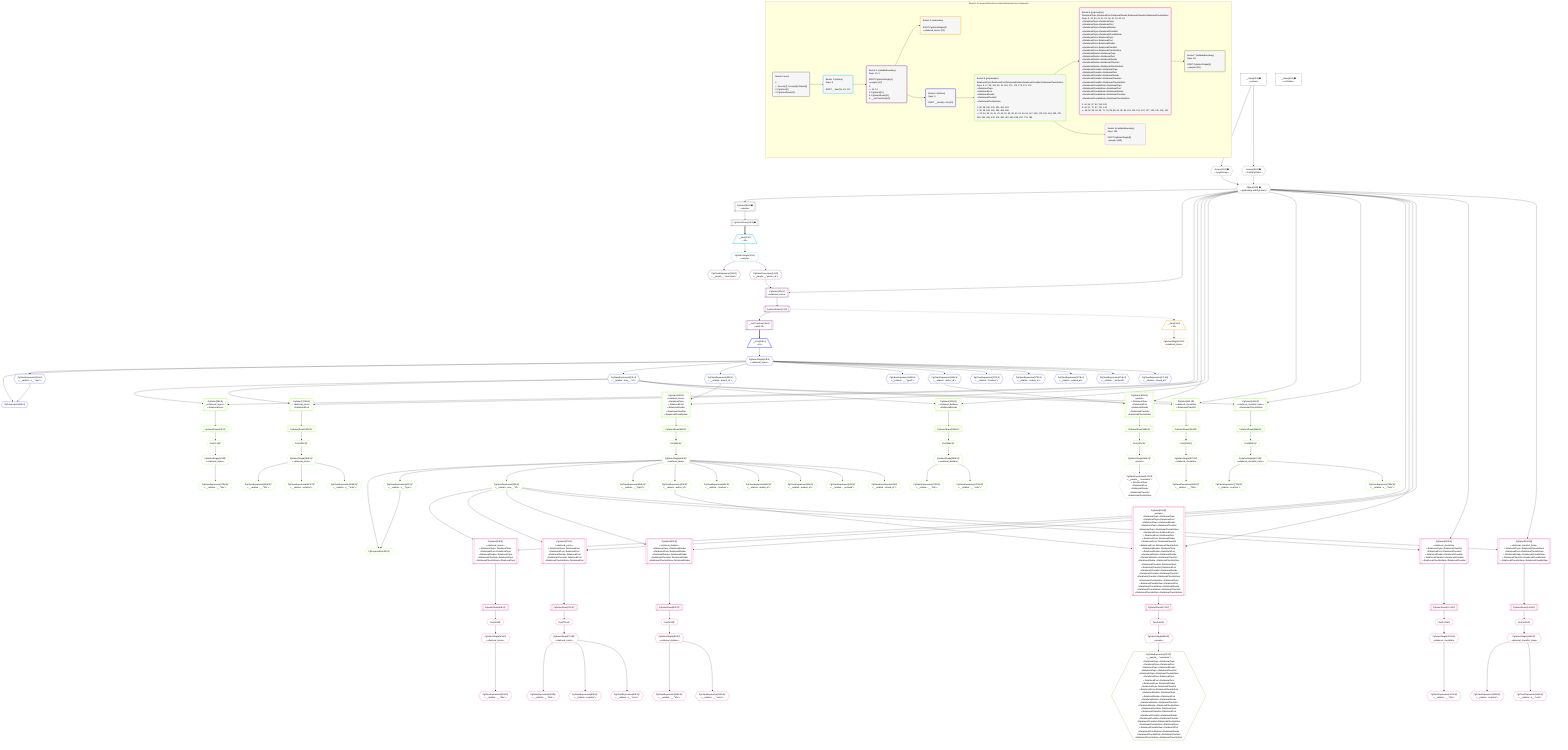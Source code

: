 %%{init: {'themeVariables': { 'fontSize': '12px'}}}%%
graph TD
    classDef path fill:#eee,stroke:#000,color:#000
    classDef plan fill:#fff,stroke-width:1px,color:#000
    classDef itemplan fill:#fff,stroke-width:2px,color:#000
    classDef unbatchedplan fill:#dff,stroke-width:1px,color:#000
    classDef sideeffectplan fill:#fcc,stroke-width:2px,color:#000
    classDef bucket fill:#f6f6f6,color:#000,stroke-width:2px,text-align:left


    %% plan dependencies
    Object9{{"Object[9∈0] ➊<br />ᐸ{pgSettings,withPgClient}ᐳ"}}:::plan
    Access7{{"Access[7∈0] ➊<br />ᐸ2.pgSettingsᐳ"}}:::plan
    Access8{{"Access[8∈0] ➊<br />ᐸ2.withPgClientᐳ"}}:::plan
    Access7 & Access8 --> Object9
    PgSelect6[["PgSelect[6∈0] ➊<br />ᐸpeopleᐳ"]]:::plan
    Object9 --> PgSelect6
    __Value2["__Value[2∈0] ➊<br />ᐸcontextᐳ"]:::plan
    __Value2 --> Access7
    __Value2 --> Access8
    PgSelectRows10[["PgSelectRows[10∈0] ➊"]]:::plan
    PgSelect6 --> PgSelectRows10
    __Value4["__Value[4∈0] ➊<br />ᐸrootValueᐳ"]:::plan
    __Item11[/"__Item[11∈1]<br />ᐸ10ᐳ"\]:::itemplan
    PgSelectRows10 ==> __Item11
    PgSelectSingle12{{"PgSelectSingle[12∈1]<br />ᐸpeopleᐳ"}}:::plan
    __Item11 --> PgSelectSingle12
    PgSelect15[["PgSelect[15∈2]<br />ᐸrelational_itemsᐳ"]]:::plan
    PgClassExpression14{{"PgClassExpression[14∈2]<br />ᐸ__people__.”person_id”ᐳ"}}:::plan
    Object9 & PgClassExpression14 --> PgSelect15
    PgClassExpression13{{"PgClassExpression[13∈2]<br />ᐸ__people__.”username”ᐳ"}}:::plan
    PgSelectSingle12 --> PgClassExpression13
    PgSelectSingle12 --> PgClassExpression14
    __ListTransform19[["__ListTransform[19∈2]<br />ᐸeach:15ᐳ"]]:::plan
    PgSelectRows20[["PgSelectRows[20∈2]"]]:::plan
    PgSelectRows20 --> __ListTransform19
    PgSelect15 --> PgSelectRows20
    __Item21[/"__Item[21∈3]<br />ᐸ20ᐳ"\]:::itemplan
    PgSelectRows20 -.-> __Item21
    PgSelectSingle22{{"PgSelectSingle[22∈3]<br />ᐸrelational_itemsᐳ"}}:::plan
    __Item21 --> PgSelectSingle22
    PgPolymorphic26{{"PgPolymorphic[26∈4]"}}:::plan
    PgSelectSingle24{{"PgSelectSingle[24∈4]<br />ᐸrelational_itemsᐳ"}}:::plan
    PgClassExpression25{{"PgClassExpression[25∈4]<br />ᐸ__relation...s__.”type”ᐳ"}}:::plan
    PgSelectSingle24 & PgClassExpression25 --> PgPolymorphic26
    __Item23[/"__Item[23∈4]<br />ᐸ19ᐳ"\]:::itemplan
    __ListTransform19 ==> __Item23
    __Item23 --> PgSelectSingle24
    PgSelectSingle24 --> PgClassExpression25
    PgClassExpression27{{"PgClassExpression[27∈4]<br />ᐸ__relation...ems__.”id”ᐳ"}}:::plan
    PgSelectSingle24 --> PgClassExpression27
    PgClassExpression35{{"PgClassExpression[35∈4]<br />ᐸ__relation...parent_id”ᐳ"}}:::plan
    PgSelectSingle24 --> PgClassExpression35
    PgClassExpression163{{"PgClassExpression[163∈4]<br />ᐸ__relation...__.”type2”ᐳ"}}:::plan
    PgSelectSingle24 --> PgClassExpression163
    PgClassExpression164{{"PgClassExpression[164∈4]<br />ᐸ__relation...author_id”ᐳ"}}:::plan
    PgSelectSingle24 --> PgClassExpression164
    PgClassExpression171{{"PgClassExpression[171∈4]<br />ᐸ__relation...”position”ᐳ"}}:::plan
    PgSelectSingle24 --> PgClassExpression171
    PgClassExpression172{{"PgClassExpression[172∈4]<br />ᐸ__relation...reated_at”ᐳ"}}:::plan
    PgSelectSingle24 --> PgClassExpression172
    PgClassExpression173{{"PgClassExpression[173∈4]<br />ᐸ__relation...pdated_at”ᐳ"}}:::plan
    PgSelectSingle24 --> PgClassExpression173
    PgClassExpression174{{"PgClassExpression[174∈4]<br />ᐸ__relation..._archived”ᐳ"}}:::plan
    PgSelectSingle24 --> PgClassExpression174
    PgClassExpression175{{"PgClassExpression[175∈4]<br />ᐸ__relation...chived_at”ᐳ"}}:::plan
    PgSelectSingle24 --> PgClassExpression175
    PgSelect28[["PgSelect[28∈5]<br />ᐸrelational_topicsᐳ<br />ᐳRelationalTopic"]]:::plan
    Object9 & PgClassExpression27 --> PgSelect28
    PgSelect36[["PgSelect[36∈5]<br />ᐸrelational_itemsᐳ<br />ᐳRelationalTopic<br />ᐳRelationalPost<br />ᐳRelationalDivider<br />ᐳRelationalChecklist<br />ᐳRelationalChecklistItem"]]:::plan
    Object9 & PgClassExpression35 --> PgSelect36
    PgPolymorphic42{{"PgPolymorphic[42∈5]^"}}:::plan
    PgSelectSingle40{{"PgSelectSingle[40∈5]^<br />ᐸrelational_itemsᐳ"}}:::plan
    PgClassExpression41{{"PgClassExpression[41∈5]^<br />ᐸ__relation...s__.”type”ᐳ"}}:::plan
    PgSelectSingle40 & PgClassExpression41 --> PgPolymorphic42
    PgSelect165[["PgSelect[165∈5]<br />ᐸpeopleᐳ<br />ᐳRelationalTopic<br />ᐳRelationalPost<br />ᐳRelationalDivider<br />ᐳRelationalChecklist<br />ᐳRelationalChecklistItem"]]:::plan
    Object9 & PgClassExpression164 --> PgSelect165
    PgSelect178[["PgSelect[178∈5]<br />ᐸrelational_postsᐳ<br />ᐳRelationalPost"]]:::plan
    Object9 & PgClassExpression27 --> PgSelect178
    PgSelect330[["PgSelect[330∈5]<br />ᐸrelational_dividersᐳ<br />ᐳRelationalDivider"]]:::plan
    Object9 & PgClassExpression27 --> PgSelect330
    PgSelect481[["PgSelect[481∈5]<br />ᐸrelational_checklistsᐳ<br />ᐳRelationalChecklist"]]:::plan
    Object9 & PgClassExpression27 --> PgSelect481
    PgSelect631[["PgSelect[631∈5]<br />ᐸrelational_checklist_itemsᐳ<br />ᐳRelationalChecklistItem"]]:::plan
    Object9 & PgClassExpression27 --> PgSelect631
    First32{{"First[32∈5]^"}}:::plan
    PgSelectRows33[["PgSelectRows[33∈5]^"]]:::plan
    PgSelectRows33 --> First32
    PgSelect28 --> PgSelectRows33
    PgSelectSingle34{{"PgSelectSingle[34∈5]^<br />ᐸrelational_topicsᐳ"}}:::plan
    First32 --> PgSelectSingle34
    First38{{"First[38∈5]^"}}:::plan
    PgSelectRows39[["PgSelectRows[39∈5]^"]]:::plan
    PgSelectRows39 --> First38
    PgSelect36 --> PgSelectRows39
    First38 --> PgSelectSingle40
    PgSelectSingle40 --> PgClassExpression41
    PgClassExpression43{{"PgClassExpression[43∈5]^<br />ᐸ__relation...ems__.”id”ᐳ"}}:::plan
    PgSelectSingle40 --> PgClassExpression43
    PgClassExpression52{{"PgClassExpression[52∈5]^<br />ᐸ__relation...__.”type2”ᐳ"}}:::plan
    PgSelectSingle40 --> PgClassExpression52
    PgClassExpression53{{"PgClassExpression[53∈5]^<br />ᐸ__relation...author_id”ᐳ"}}:::plan
    PgSelectSingle40 --> PgClassExpression53
    PgClassExpression60{{"PgClassExpression[60∈5]^<br />ᐸ__relation...”position”ᐳ"}}:::plan
    PgSelectSingle40 --> PgClassExpression60
    PgClassExpression61{{"PgClassExpression[61∈5]^<br />ᐸ__relation...reated_at”ᐳ"}}:::plan
    PgSelectSingle40 --> PgClassExpression61
    PgClassExpression62{{"PgClassExpression[62∈5]^<br />ᐸ__relation...pdated_at”ᐳ"}}:::plan
    PgSelectSingle40 --> PgClassExpression62
    PgClassExpression63{{"PgClassExpression[63∈5]^<br />ᐸ__relation..._archived”ᐳ"}}:::plan
    PgSelectSingle40 --> PgClassExpression63
    PgClassExpression64{{"PgClassExpression[64∈5]^<br />ᐸ__relation...chived_at”ᐳ"}}:::plan
    PgSelectSingle40 --> PgClassExpression64
    First167{{"First[167∈5]^"}}:::plan
    PgSelectRows168[["PgSelectRows[168∈5]^"]]:::plan
    PgSelectRows168 --> First167
    PgSelect165 --> PgSelectRows168
    PgSelectSingle169{{"PgSelectSingle[169∈5]^<br />ᐸpeopleᐳ"}}:::plan
    First167 --> PgSelectSingle169
    PgClassExpression176{{"PgClassExpression[176∈5]^<br />ᐸ__relation...__.”title”ᐳ"}}:::plan
    PgSelectSingle34 --> PgClassExpression176
    First182{{"First[182∈5]^"}}:::plan
    PgSelectRows183[["PgSelectRows[183∈5]^"]]:::plan
    PgSelectRows183 --> First182
    PgSelect178 --> PgSelectRows183
    PgSelectSingle184{{"PgSelectSingle[184∈5]^<br />ᐸrelational_postsᐳ"}}:::plan
    First182 --> PgSelectSingle184
    PgClassExpression326{{"PgClassExpression[326∈5]^<br />ᐸ__relation...__.”title”ᐳ"}}:::plan
    PgSelectSingle184 --> PgClassExpression326
    PgClassExpression327{{"PgClassExpression[327∈5]^<br />ᐸ__relation...scription”ᐳ"}}:::plan
    PgSelectSingle184 --> PgClassExpression327
    PgClassExpression328{{"PgClassExpression[328∈5]^<br />ᐸ__relation...s__.”note”ᐳ"}}:::plan
    PgSelectSingle184 --> PgClassExpression328
    First334{{"First[334∈5]^"}}:::plan
    PgSelectRows335[["PgSelectRows[335∈5]^"]]:::plan
    PgSelectRows335 --> First334
    PgSelect330 --> PgSelectRows335
    PgSelectSingle336{{"PgSelectSingle[336∈5]^<br />ᐸrelational_dividersᐳ"}}:::plan
    First334 --> PgSelectSingle336
    PgClassExpression478{{"PgClassExpression[478∈5]^<br />ᐸ__relation...__.”title”ᐳ"}}:::plan
    PgSelectSingle336 --> PgClassExpression478
    PgClassExpression479{{"PgClassExpression[479∈5]^<br />ᐸ__relation...__.”color”ᐳ"}}:::plan
    PgSelectSingle336 --> PgClassExpression479
    First485{{"First[485∈5]^"}}:::plan
    PgSelectRows486[["PgSelectRows[486∈5]^"]]:::plan
    PgSelectRows486 --> First485
    PgSelect481 --> PgSelectRows486
    PgSelectSingle487{{"PgSelectSingle[487∈5]^<br />ᐸrelational_checklistsᐳ"}}:::plan
    First485 --> PgSelectSingle487
    PgClassExpression629{{"PgClassExpression[629∈5]^<br />ᐸ__relation...__.”title”ᐳ"}}:::plan
    PgSelectSingle487 --> PgClassExpression629
    First635{{"First[635∈5]^"}}:::plan
    PgSelectRows636[["PgSelectRows[636∈5]^"]]:::plan
    PgSelectRows636 --> First635
    PgSelect631 --> PgSelectRows636
    PgSelectSingle637{{"PgSelectSingle[637∈5]^<br />ᐸrelational_checklist_itemsᐳ"}}:::plan
    First635 --> PgSelectSingle637
    PgClassExpression779{{"PgClassExpression[779∈5]^<br />ᐸ__relation...scription”ᐳ"}}:::plan
    PgSelectSingle637 --> PgClassExpression779
    PgClassExpression780{{"PgClassExpression[780∈5]^<br />ᐸ__relation...s__.”note”ᐳ"}}:::plan
    PgSelectSingle637 --> PgClassExpression780
    PgSelect44[["PgSelect[44∈6]<br />ᐸrelational_topicsᐳ<br />ᐳRelationalTopicᐳRelationalTopic<br />ᐳRelationalPostᐳRelationalTopic<br />ᐳRelationalDividerᐳRelationalTopic<br />ᐳRelationalChecklistᐳRelationalTopic<br />ᐳRelationalChecklistItemᐳRelationalTopic"]]:::plan
    Object9 & PgClassExpression43 --> PgSelect44
    PgSelect54[["PgSelect[54∈6]<br />ᐸpeopleᐳ<br />ᐳRelationalTopicᐳRelationalTopic<br />ᐳRelationalTopicᐳRelationalPost<br />ᐳRelationalTopicᐳRelationalDivider<br />ᐳRelationalTopicᐳRelationalChecklist<br />ᐳRelationalTopicᐳRelationalChecklistItem<br />ᐳRelationalPostᐳRelationalTopic<br />ᐳRelationalPostᐳRelationalPost<br />ᐳRelationalPostᐳRelationalDivider<br />ᐳRelationalPostᐳRelationalChecklist<br />ᐳRelationalPostᐳRelationalChecklistItem<br />ᐳRelationalDividerᐳRelationalTopic<br />ᐳRelationalDividerᐳRelationalPost<br />ᐳRelationalDividerᐳRelationalDivider<br />ᐳRelationalDividerᐳRelationalChecklist<br />ᐳRelationalDividerᐳRelationalChecklistItem<br />ᐳRelationalChecklistᐳRelationalTopic<br />ᐳRelationalChecklistᐳRelationalPost<br />ᐳRelationalChecklistᐳRelationalDivider<br />ᐳRelationalChecklistᐳRelationalChecklist<br />ᐳRelationalChecklistᐳRelationalChecklistItem<br />ᐳRelationalChecklistItemᐳRelationalTopic<br />ᐳRelationalChecklistItemᐳRelationalPost<br />ᐳRelationalChecklistItemᐳRelationalDivider<br />ᐳRelationalChecklistItemᐳRelationalChecklist<br />ᐳRelationalChecklistItemᐳRelationalChecklistItem"]]:::plan
    Object9 & PgClassExpression53 --> PgSelect54
    PgSelect67[["PgSelect[67∈6]<br />ᐸrelational_postsᐳ<br />ᐳRelationalTopicᐳRelationalPost<br />ᐳRelationalPostᐳRelationalPost<br />ᐳRelationalDividerᐳRelationalPost<br />ᐳRelationalChecklistᐳRelationalPost<br />ᐳRelationalChecklistItemᐳRelationalPost"]]:::plan
    Object9 & PgClassExpression43 --> PgSelect67
    PgSelect92[["PgSelect[92∈6]<br />ᐸrelational_dividersᐳ<br />ᐳRelationalTopicᐳRelationalDivider<br />ᐳRelationalPostᐳRelationalDivider<br />ᐳRelationalDividerᐳRelationalDivider<br />ᐳRelationalChecklistᐳRelationalDivider<br />ᐳRelationalChecklistItemᐳRelationalDivider"]]:::plan
    Object9 & PgClassExpression43 --> PgSelect92
    PgSelect116[["PgSelect[116∈6]<br />ᐸrelational_checklistsᐳ<br />ᐳRelationalTopicᐳRelationalChecklist<br />ᐳRelationalPostᐳRelationalChecklist<br />ᐳRelationalDividerᐳRelationalChecklist<br />ᐳRelationalChecklistᐳRelationalChecklist<br />ᐳRelationalChecklistItemᐳRelationalChecklist"]]:::plan
    Object9 & PgClassExpression43 --> PgSelect116
    PgSelect139[["PgSelect[139∈6]<br />ᐸrelational_checklist_itemsᐳ<br />ᐳRelationalTopicᐳRelationalChecklistItem<br />ᐳRelationalPostᐳRelationalChecklistItem<br />ᐳRelationalDividerᐳRelationalChecklistItem<br />ᐳRelationalChecklistᐳRelationalChecklistItem<br />ᐳRelationalChecklistItemᐳRelationalChecklistItem"]]:::plan
    Object9 & PgClassExpression43 --> PgSelect139
    First48{{"First[48∈6]^"}}:::plan
    PgSelectRows49[["PgSelectRows[49∈6]^"]]:::plan
    PgSelectRows49 --> First48
    PgSelect44 --> PgSelectRows49
    PgSelectSingle50{{"PgSelectSingle[50∈6]^<br />ᐸrelational_topicsᐳ"}}:::plan
    First48 --> PgSelectSingle50
    First56{{"First[56∈6]^"}}:::plan
    PgSelectRows57[["PgSelectRows[57∈6]^"]]:::plan
    PgSelectRows57 --> First56
    PgSelect54 --> PgSelectRows57
    PgSelectSingle58{{"PgSelectSingle[58∈6]^<br />ᐸpeopleᐳ"}}:::plan
    First56 --> PgSelectSingle58
    PgClassExpression65{{"PgClassExpression[65∈6]^<br />ᐸ__relation...__.”title”ᐳ"}}:::plan
    PgSelectSingle50 --> PgClassExpression65
    First71{{"First[71∈6]^"}}:::plan
    PgSelectRows72[["PgSelectRows[72∈6]^"]]:::plan
    PgSelectRows72 --> First71
    PgSelect67 --> PgSelectRows72
    PgSelectSingle73{{"PgSelectSingle[73∈6]^<br />ᐸrelational_postsᐳ"}}:::plan
    First71 --> PgSelectSingle73
    PgClassExpression88{{"PgClassExpression[88∈6]^<br />ᐸ__relation...__.”title”ᐳ"}}:::plan
    PgSelectSingle73 --> PgClassExpression88
    PgClassExpression89{{"PgClassExpression[89∈6]^<br />ᐸ__relation...scription”ᐳ"}}:::plan
    PgSelectSingle73 --> PgClassExpression89
    PgClassExpression90{{"PgClassExpression[90∈6]^<br />ᐸ__relation...s__.”note”ᐳ"}}:::plan
    PgSelectSingle73 --> PgClassExpression90
    First96{{"First[96∈6]^"}}:::plan
    PgSelectRows97[["PgSelectRows[97∈6]^"]]:::plan
    PgSelectRows97 --> First96
    PgSelect92 --> PgSelectRows97
    PgSelectSingle98{{"PgSelectSingle[98∈6]^<br />ᐸrelational_dividersᐳ"}}:::plan
    First96 --> PgSelectSingle98
    PgClassExpression113{{"PgClassExpression[113∈6]^<br />ᐸ__relation...__.”title”ᐳ"}}:::plan
    PgSelectSingle98 --> PgClassExpression113
    PgClassExpression114{{"PgClassExpression[114∈6]^<br />ᐸ__relation...__.”color”ᐳ"}}:::plan
    PgSelectSingle98 --> PgClassExpression114
    First120{{"First[120∈6]^"}}:::plan
    PgSelectRows121[["PgSelectRows[121∈6]^"]]:::plan
    PgSelectRows121 --> First120
    PgSelect116 --> PgSelectRows121
    PgSelectSingle122{{"PgSelectSingle[122∈6]^<br />ᐸrelational_checklistsᐳ"}}:::plan
    First120 --> PgSelectSingle122
    PgClassExpression137{{"PgClassExpression[137∈6]^<br />ᐸ__relation...__.”title”ᐳ"}}:::plan
    PgSelectSingle122 --> PgClassExpression137
    First143{{"First[143∈6]^"}}:::plan
    PgSelectRows144[["PgSelectRows[144∈6]^"]]:::plan
    PgSelectRows144 --> First143
    PgSelect139 --> PgSelectRows144
    PgSelectSingle145{{"PgSelectSingle[145∈6]^<br />ᐸrelational_checklist_itemsᐳ"}}:::plan
    First143 --> PgSelectSingle145
    PgClassExpression160{{"PgClassExpression[160∈6]^<br />ᐸ__relation...scription”ᐳ"}}:::plan
    PgSelectSingle145 --> PgClassExpression160
    PgClassExpression161{{"PgClassExpression[161∈6]^<br />ᐸ__relation...s__.”note”ᐳ"}}:::plan
    PgSelectSingle145 --> PgClassExpression161
    PgClassExpression59{{"PgClassExpression[59∈7]<br />ᐸ__people__.”username”ᐳ<br />ᐳRelationalTopicᐳRelationalTopic<br />ᐳRelationalTopicᐳRelationalPost<br />ᐳRelationalTopicᐳRelationalDivider<br />ᐳRelationalTopicᐳRelationalChecklist<br />ᐳRelationalTopicᐳRelationalChecklistItem<br />ᐳRelationalPostᐳRelationalTopic<br />ᐳRelationalPostᐳRelationalPost<br />ᐳRelationalPostᐳRelationalDivider<br />ᐳRelationalPostᐳRelationalChecklist<br />ᐳRelationalPostᐳRelationalChecklistItem<br />ᐳRelationalDividerᐳRelationalTopic<br />ᐳRelationalDividerᐳRelationalPost<br />ᐳRelationalDividerᐳRelationalDivider<br />ᐳRelationalDividerᐳRelationalChecklist<br />ᐳRelationalDividerᐳRelationalChecklistItem<br />ᐳRelationalChecklistᐳRelationalTopic<br />ᐳRelationalChecklistᐳRelationalPost<br />ᐳRelationalChecklistᐳRelationalDivider<br />ᐳRelationalChecklistᐳRelationalChecklist<br />ᐳRelationalChecklistᐳRelationalChecklistItem<br />ᐳRelationalChecklistItemᐳRelationalTopic<br />ᐳRelationalChecklistItemᐳRelationalPost<br />ᐳRelationalChecklistItemᐳRelationalDivider<br />ᐳRelationalChecklistItemᐳRelationalChecklist<br />ᐳRelationalChecklistItemᐳRelationalChecklistItem"}}:::plan
    PgSelectSingle58 --> PgClassExpression59
    PgClassExpression170{{"PgClassExpression[170∈8]<br />ᐸ__people__.”username”ᐳ<br />ᐳRelationalTopic<br />ᐳRelationalPost<br />ᐳRelationalDivider<br />ᐳRelationalChecklist<br />ᐳRelationalChecklistItem"}}:::plan
    PgSelectSingle169 --> PgClassExpression170

    %% define steps

    subgraph "Buckets for queries/interfaces-relational/nested-more-fragments"
    Bucket0("Bucket 0 (root)<br /><br />1: <br />ᐳ: Access[7], Access[8], Object[9]<br />2: PgSelect[6]<br />3: PgSelectRows[10]"):::bucket
    classDef bucket0 stroke:#696969
    class Bucket0,__Value2,__Value4,PgSelect6,Access7,Access8,Object9,PgSelectRows10 bucket0
    Bucket1("Bucket 1 (listItem)<br />Deps: 9<br /><br />ROOT __Item{1}ᐸ10ᐳ[11]"):::bucket
    classDef bucket1 stroke:#00bfff
    class Bucket1,__Item11,PgSelectSingle12 bucket1
    Bucket2("Bucket 2 (nullableBoundary)<br />Deps: 12, 9<br /><br />ROOT PgSelectSingle{1}ᐸpeopleᐳ[12]<br />1: <br />ᐳ: 13, 14<br />2: PgSelect[15]<br />3: PgSelectRows[20]<br />4: __ListTransform[19]"):::bucket
    classDef bucket2 stroke:#7f007f
    class Bucket2,PgClassExpression13,PgClassExpression14,PgSelect15,__ListTransform19,PgSelectRows20 bucket2
    Bucket3("Bucket 3 (subroutine)<br /><br />ROOT PgSelectSingle{3}ᐸrelational_itemsᐳ[22]"):::bucket
    classDef bucket3 stroke:#ffa500
    class Bucket3,__Item21,PgSelectSingle22 bucket3
    Bucket4("Bucket 4 (listItem)<br />Deps: 9<br /><br />ROOT __Item{4}ᐸ19ᐳ[23]"):::bucket
    classDef bucket4 stroke:#0000ff
    class Bucket4,__Item23,PgSelectSingle24,PgClassExpression25,PgPolymorphic26,PgClassExpression27,PgClassExpression35,PgClassExpression163,PgClassExpression164,PgClassExpression171,PgClassExpression172,PgClassExpression173,PgClassExpression174,PgClassExpression175 bucket4
    Bucket5("Bucket 5 (polymorphic)<br />RelationalTopic,RelationalPost,RelationalDivider,RelationalChecklist,RelationalChecklistItem<br />Deps: 9, 27, 35, 164, 26, 25, 163, 171, 172, 173, 174, 175<br />ᐳRelationalTopic<br />ᐳRelationalPost<br />ᐳRelationalDivider<br />ᐳRelationalChecklist<br />ᐳRelationalChecklistItem<br /><br />1: 28, 36, 165, 178, 330, 481, 631<br />2: 33, 39, 168, 183, 335, 486, 636<br />ᐳ: 32, 34, 38, 40, 41, 42, 43, 52, 53, 60, 61, 62, 63, 64, 167, 169, 176, 182, 184, 326, 327, 328, 334, 336, 478, 479, 485, 487, 629, 635, 637, 779, 780"):::bucket
    classDef bucket5 stroke:#7fff00
    class Bucket5,PgSelect28,First32,PgSelectRows33,PgSelectSingle34,PgSelect36,First38,PgSelectRows39,PgSelectSingle40,PgClassExpression41,PgPolymorphic42,PgClassExpression43,PgClassExpression52,PgClassExpression53,PgClassExpression60,PgClassExpression61,PgClassExpression62,PgClassExpression63,PgClassExpression64,PgSelect165,First167,PgSelectRows168,PgSelectSingle169,PgClassExpression176,PgSelect178,First182,PgSelectRows183,PgSelectSingle184,PgClassExpression326,PgClassExpression327,PgClassExpression328,PgSelect330,First334,PgSelectRows335,PgSelectSingle336,PgClassExpression478,PgClassExpression479,PgSelect481,First485,PgSelectRows486,PgSelectSingle487,PgClassExpression629,PgSelect631,First635,PgSelectRows636,PgSelectSingle637,PgClassExpression779,PgClassExpression780 bucket5
    Bucket6("Bucket 6 (polymorphic)<br />RelationalTopic,RelationalPost,RelationalDivider,RelationalChecklist,RelationalChecklistItem<br />Deps: 9, 43, 53, 42, 41, 52, 60, 61, 62, 63, 64<br />ᐳRelationalTopicᐳRelationalTopic<br />ᐳRelationalTopicᐳRelationalPost<br />ᐳRelationalTopicᐳRelationalDivider<br />ᐳRelationalTopicᐳRelationalChecklist<br />ᐳRelationalTopicᐳRelationalChecklistItem<br />ᐳRelationalPostᐳRelationalTopic<br />ᐳRelationalPostᐳRelationalPost<br />ᐳRelationalPostᐳRelationalDivider<br />ᐳRelationalPostᐳRelationalChecklist<br />ᐳRelationalPostᐳRelationalChecklistItem<br />ᐳRelationalDividerᐳRelationalTopic<br />ᐳRelationalDividerᐳRelationalPost<br />ᐳRelationalDividerᐳRelationalDivider<br />ᐳRelationalDividerᐳRelationalChecklist<br />ᐳRelationalDividerᐳRelationalChecklistItem<br />ᐳRelationalChecklistᐳRelationalTopic<br />ᐳRelationalChecklistᐳRelationalPost<br />ᐳRelationalChecklistᐳRelationalDivider<br />ᐳRelationalChecklistᐳRelationalChecklist<br />ᐳRelationalChecklistᐳRelationalChecklistItem<br />ᐳRelationalChecklistItemᐳRelationalTopic<br />ᐳRelationalChecklistItemᐳRelationalPost<br />ᐳRelationalChecklistItemᐳRelationalDivider<br />ᐳRelationalChecklistItemᐳRelationalChecklist<br />ᐳRelationalChecklistItemᐳRelationalChecklistItem<br /><br />1: 44, 54, 67, 92, 116, 139<br />2: 49, 57, 72, 97, 121, 144<br />ᐳ: 48, 50, 56, 58, 65, 71, 73, 88, 89, 90, 96, 98, 113, 114, 120, 122, 137, 143, 145, 160, 161"):::bucket
    classDef bucket6 stroke:#ff1493
    class Bucket6,PgSelect44,First48,PgSelectRows49,PgSelectSingle50,PgSelect54,First56,PgSelectRows57,PgSelectSingle58,PgClassExpression65,PgSelect67,First71,PgSelectRows72,PgSelectSingle73,PgClassExpression88,PgClassExpression89,PgClassExpression90,PgSelect92,First96,PgSelectRows97,PgSelectSingle98,PgClassExpression113,PgClassExpression114,PgSelect116,First120,PgSelectRows121,PgSelectSingle122,PgClassExpression137,PgSelect139,First143,PgSelectRows144,PgSelectSingle145,PgClassExpression160,PgClassExpression161 bucket6
    Bucket7("Bucket 7 (nullableBoundary)<br />Deps: 58<br /><br />ROOT PgSelectSingle{6}ᐸpeopleᐳ[58]"):::bucket
    classDef bucket7 stroke:#808000
    class Bucket7,PgClassExpression59 bucket7
    Bucket8("Bucket 8 (nullableBoundary)<br />Deps: 169<br /><br />ROOT PgSelectSingle{5}ᐸpeopleᐳ[169]"):::bucket
    classDef bucket8 stroke:#dda0dd
    class Bucket8,PgClassExpression170 bucket8
    Bucket0 --> Bucket1
    Bucket1 --> Bucket2
    Bucket2 --> Bucket3 & Bucket4
    Bucket4 --> Bucket5
    Bucket5 --> Bucket6 & Bucket8
    Bucket6 --> Bucket7
    end